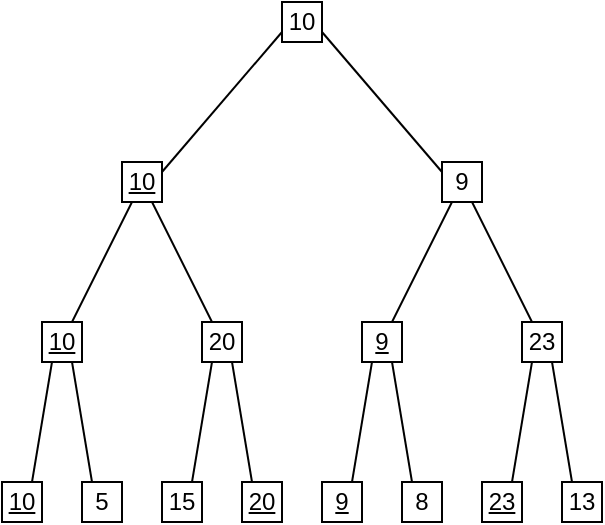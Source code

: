 <mxfile version="16.5.2" type="device"><diagram id="_yVxQxZ9vVd97eACBopI" name="Page-1"><mxGraphModel dx="776" dy="656" grid="1" gridSize="10" guides="1" tooltips="1" connect="1" arrows="1" fold="1" page="1" pageScale="1" pageWidth="350" pageHeight="300" math="0" shadow="0"><root><mxCell id="0"/><mxCell id="1" parent="0"/><mxCell id="4AvV-Oz3DdPhzsS3owsw-1" value="" style="group" parent="1" vertex="1" connectable="0"><mxGeometry x="10" y="250" width="20" height="20" as="geometry"/></mxCell><mxCell id="4AvV-Oz3DdPhzsS3owsw-2" value="" style="whiteSpace=wrap;html=1;aspect=fixed;" parent="4AvV-Oz3DdPhzsS3owsw-1" vertex="1"><mxGeometry width="20" height="20" as="geometry"/></mxCell><mxCell id="4AvV-Oz3DdPhzsS3owsw-3" value="&lt;u&gt;10&lt;/u&gt;" style="text;html=1;strokeColor=none;fillColor=none;align=center;verticalAlign=middle;whiteSpace=wrap;rounded=0;" parent="4AvV-Oz3DdPhzsS3owsw-1" vertex="1"><mxGeometry width="20" height="20" as="geometry"/></mxCell><mxCell id="4AvV-Oz3DdPhzsS3owsw-4" value="" style="group" parent="1" vertex="1" connectable="0"><mxGeometry x="50" y="250" width="20" height="20" as="geometry"/></mxCell><mxCell id="4AvV-Oz3DdPhzsS3owsw-5" value="" style="whiteSpace=wrap;html=1;aspect=fixed;" parent="4AvV-Oz3DdPhzsS3owsw-4" vertex="1"><mxGeometry width="20" height="20" as="geometry"/></mxCell><mxCell id="4AvV-Oz3DdPhzsS3owsw-6" value="5" style="text;html=1;strokeColor=none;fillColor=none;align=center;verticalAlign=middle;whiteSpace=wrap;rounded=0;" parent="4AvV-Oz3DdPhzsS3owsw-4" vertex="1"><mxGeometry width="20" height="20" as="geometry"/></mxCell><mxCell id="4AvV-Oz3DdPhzsS3owsw-7" value="" style="group" parent="1" vertex="1" connectable="0"><mxGeometry x="90" y="250" width="20" height="20" as="geometry"/></mxCell><mxCell id="4AvV-Oz3DdPhzsS3owsw-8" value="" style="whiteSpace=wrap;html=1;aspect=fixed;" parent="4AvV-Oz3DdPhzsS3owsw-7" vertex="1"><mxGeometry width="20" height="20" as="geometry"/></mxCell><mxCell id="4AvV-Oz3DdPhzsS3owsw-9" value="15" style="text;html=1;strokeColor=none;fillColor=none;align=center;verticalAlign=middle;whiteSpace=wrap;rounded=0;" parent="4AvV-Oz3DdPhzsS3owsw-7" vertex="1"><mxGeometry width="20" height="20" as="geometry"/></mxCell><mxCell id="4AvV-Oz3DdPhzsS3owsw-10" value="" style="group" parent="1" vertex="1" connectable="0"><mxGeometry x="130" y="250" width="20" height="20" as="geometry"/></mxCell><mxCell id="4AvV-Oz3DdPhzsS3owsw-11" value="" style="whiteSpace=wrap;html=1;aspect=fixed;" parent="4AvV-Oz3DdPhzsS3owsw-10" vertex="1"><mxGeometry width="20" height="20" as="geometry"/></mxCell><mxCell id="4AvV-Oz3DdPhzsS3owsw-12" value="&lt;u&gt;20&lt;/u&gt;" style="text;html=1;strokeColor=none;fillColor=none;align=center;verticalAlign=middle;whiteSpace=wrap;rounded=0;" parent="4AvV-Oz3DdPhzsS3owsw-10" vertex="1"><mxGeometry width="20" height="20" as="geometry"/></mxCell><mxCell id="4AvV-Oz3DdPhzsS3owsw-13" value="" style="group" parent="1" vertex="1" connectable="0"><mxGeometry x="170" y="250" width="20" height="20" as="geometry"/></mxCell><mxCell id="4AvV-Oz3DdPhzsS3owsw-14" value="" style="whiteSpace=wrap;html=1;aspect=fixed;" parent="4AvV-Oz3DdPhzsS3owsw-13" vertex="1"><mxGeometry width="20" height="20" as="geometry"/></mxCell><mxCell id="4AvV-Oz3DdPhzsS3owsw-15" value="&lt;u&gt;9&lt;/u&gt;" style="text;html=1;strokeColor=none;fillColor=none;align=center;verticalAlign=middle;whiteSpace=wrap;rounded=0;" parent="4AvV-Oz3DdPhzsS3owsw-13" vertex="1"><mxGeometry width="20" height="20" as="geometry"/></mxCell><mxCell id="4AvV-Oz3DdPhzsS3owsw-16" value="" style="group" parent="1" vertex="1" connectable="0"><mxGeometry x="210" y="250" width="20" height="20" as="geometry"/></mxCell><mxCell id="4AvV-Oz3DdPhzsS3owsw-17" value="" style="whiteSpace=wrap;html=1;aspect=fixed;" parent="4AvV-Oz3DdPhzsS3owsw-16" vertex="1"><mxGeometry width="20" height="20" as="geometry"/></mxCell><mxCell id="4AvV-Oz3DdPhzsS3owsw-18" value="8" style="text;html=1;strokeColor=none;fillColor=none;align=center;verticalAlign=middle;whiteSpace=wrap;rounded=0;" parent="4AvV-Oz3DdPhzsS3owsw-16" vertex="1"><mxGeometry width="20" height="20" as="geometry"/></mxCell><mxCell id="4AvV-Oz3DdPhzsS3owsw-19" value="" style="group" parent="1" vertex="1" connectable="0"><mxGeometry x="250" y="250" width="20" height="20" as="geometry"/></mxCell><mxCell id="4AvV-Oz3DdPhzsS3owsw-20" value="" style="whiteSpace=wrap;html=1;aspect=fixed;" parent="4AvV-Oz3DdPhzsS3owsw-19" vertex="1"><mxGeometry width="20" height="20" as="geometry"/></mxCell><mxCell id="4AvV-Oz3DdPhzsS3owsw-21" value="&lt;u&gt;23&lt;/u&gt;" style="text;html=1;strokeColor=none;fillColor=none;align=center;verticalAlign=middle;whiteSpace=wrap;rounded=0;" parent="4AvV-Oz3DdPhzsS3owsw-19" vertex="1"><mxGeometry width="20" height="20" as="geometry"/></mxCell><mxCell id="4AvV-Oz3DdPhzsS3owsw-22" value="" style="group" parent="1" vertex="1" connectable="0"><mxGeometry x="30" y="170" width="20" height="20" as="geometry"/></mxCell><mxCell id="4AvV-Oz3DdPhzsS3owsw-23" value="" style="whiteSpace=wrap;html=1;aspect=fixed;" parent="4AvV-Oz3DdPhzsS3owsw-22" vertex="1"><mxGeometry width="20" height="20" as="geometry"/></mxCell><mxCell id="4AvV-Oz3DdPhzsS3owsw-24" value="&lt;u&gt;10&lt;/u&gt;" style="text;html=1;strokeColor=none;fillColor=none;align=center;verticalAlign=middle;whiteSpace=wrap;rounded=0;" parent="4AvV-Oz3DdPhzsS3owsw-22" vertex="1"><mxGeometry width="20" height="20" as="geometry"/></mxCell><mxCell id="4AvV-Oz3DdPhzsS3owsw-25" value="" style="group" parent="1" vertex="1" connectable="0"><mxGeometry x="110" y="170" width="20" height="20" as="geometry"/></mxCell><mxCell id="4AvV-Oz3DdPhzsS3owsw-26" value="" style="whiteSpace=wrap;html=1;aspect=fixed;" parent="4AvV-Oz3DdPhzsS3owsw-25" vertex="1"><mxGeometry width="20" height="20" as="geometry"/></mxCell><mxCell id="4AvV-Oz3DdPhzsS3owsw-27" value="&lt;span style=&quot;white-space: pre&quot;&gt;20&lt;/span&gt;" style="text;html=1;strokeColor=none;fillColor=none;align=center;verticalAlign=middle;whiteSpace=wrap;rounded=0;" parent="4AvV-Oz3DdPhzsS3owsw-25" vertex="1"><mxGeometry width="20" height="20" as="geometry"/></mxCell><mxCell id="4AvV-Oz3DdPhzsS3owsw-28" value="" style="group" parent="1" vertex="1" connectable="0"><mxGeometry x="190" y="170" width="20" height="20" as="geometry"/></mxCell><mxCell id="4AvV-Oz3DdPhzsS3owsw-29" value="" style="whiteSpace=wrap;html=1;aspect=fixed;" parent="4AvV-Oz3DdPhzsS3owsw-28" vertex="1"><mxGeometry width="20" height="20" as="geometry"/></mxCell><mxCell id="4AvV-Oz3DdPhzsS3owsw-30" value="&lt;span style=&quot;white-space: pre&quot;&gt;&lt;u&gt;9&lt;/u&gt;&lt;/span&gt;" style="text;html=1;strokeColor=none;fillColor=none;align=center;verticalAlign=middle;whiteSpace=wrap;rounded=0;" parent="4AvV-Oz3DdPhzsS3owsw-28" vertex="1"><mxGeometry width="20" height="20" as="geometry"/></mxCell><mxCell id="4AvV-Oz3DdPhzsS3owsw-31" value="" style="group" parent="1" vertex="1" connectable="0"><mxGeometry x="270" y="170" width="20" height="20" as="geometry"/></mxCell><mxCell id="4AvV-Oz3DdPhzsS3owsw-32" value="" style="whiteSpace=wrap;html=1;aspect=fixed;" parent="4AvV-Oz3DdPhzsS3owsw-31" vertex="1"><mxGeometry width="20" height="20" as="geometry"/></mxCell><mxCell id="4AvV-Oz3DdPhzsS3owsw-33" value="&lt;span style=&quot;white-space: pre&quot;&gt;23&lt;/span&gt;" style="text;html=1;strokeColor=none;fillColor=none;align=center;verticalAlign=middle;whiteSpace=wrap;rounded=0;" parent="4AvV-Oz3DdPhzsS3owsw-31" vertex="1"><mxGeometry width="20" height="20" as="geometry"/></mxCell><mxCell id="4AvV-Oz3DdPhzsS3owsw-43" style="rounded=0;orthogonalLoop=1;jettySize=auto;html=1;exitX=0;exitY=0.75;exitDx=0;exitDy=0;entryX=1;entryY=0.25;entryDx=0;entryDy=0;endArrow=none;endFill=0;" parent="1" edge="1"><mxGeometry relative="1" as="geometry"><mxPoint x="150" y="25" as="sourcePoint"/><mxPoint x="90" y="95" as="targetPoint"/></mxGeometry></mxCell><mxCell id="4AvV-Oz3DdPhzsS3owsw-44" style="edgeStyle=none;rounded=0;orthogonalLoop=1;jettySize=auto;html=1;exitX=1;exitY=0.75;exitDx=0;exitDy=0;entryX=0;entryY=0.25;entryDx=0;entryDy=0;endArrow=none;endFill=0;" parent="1" edge="1"><mxGeometry relative="1" as="geometry"><mxPoint x="170" y="25" as="sourcePoint"/><mxPoint x="230" y="95" as="targetPoint"/></mxGeometry></mxCell><mxCell id="4AvV-Oz3DdPhzsS3owsw-45" style="edgeStyle=none;rounded=0;orthogonalLoop=1;jettySize=auto;html=1;exitX=0.25;exitY=1;exitDx=0;exitDy=0;entryX=0.75;entryY=0;entryDx=0;entryDy=0;endArrow=none;endFill=0;" parent="1" target="4AvV-Oz3DdPhzsS3owsw-24" edge="1"><mxGeometry relative="1" as="geometry"><mxPoint x="75" y="110" as="sourcePoint"/></mxGeometry></mxCell><mxCell id="4AvV-Oz3DdPhzsS3owsw-46" style="edgeStyle=none;rounded=0;orthogonalLoop=1;jettySize=auto;html=1;exitX=0.75;exitY=1;exitDx=0;exitDy=0;entryX=0.25;entryY=0;entryDx=0;entryDy=0;endArrow=none;endFill=0;" parent="1" target="4AvV-Oz3DdPhzsS3owsw-27" edge="1"><mxGeometry relative="1" as="geometry"><mxPoint x="85" y="110" as="sourcePoint"/></mxGeometry></mxCell><mxCell id="4AvV-Oz3DdPhzsS3owsw-47" style="edgeStyle=none;rounded=0;orthogonalLoop=1;jettySize=auto;html=1;exitX=0.25;exitY=1;exitDx=0;exitDy=0;entryX=0.75;entryY=0;entryDx=0;entryDy=0;endArrow=none;endFill=0;" parent="1" target="4AvV-Oz3DdPhzsS3owsw-30" edge="1"><mxGeometry relative="1" as="geometry"><mxPoint x="235" y="110" as="sourcePoint"/></mxGeometry></mxCell><mxCell id="4AvV-Oz3DdPhzsS3owsw-48" style="edgeStyle=none;rounded=0;orthogonalLoop=1;jettySize=auto;html=1;exitX=0.75;exitY=1;exitDx=0;exitDy=0;entryX=0.25;entryY=0;entryDx=0;entryDy=0;endArrow=none;endFill=0;" parent="1" target="4AvV-Oz3DdPhzsS3owsw-33" edge="1"><mxGeometry relative="1" as="geometry"><mxPoint x="245" y="110" as="sourcePoint"/></mxGeometry></mxCell><mxCell id="4AvV-Oz3DdPhzsS3owsw-49" style="edgeStyle=none;rounded=0;orthogonalLoop=1;jettySize=auto;html=1;exitX=0.25;exitY=1;exitDx=0;exitDy=0;entryX=0.75;entryY=0;entryDx=0;entryDy=0;endArrow=none;endFill=0;" parent="1" source="4AvV-Oz3DdPhzsS3owsw-24" target="4AvV-Oz3DdPhzsS3owsw-3" edge="1"><mxGeometry relative="1" as="geometry"/></mxCell><mxCell id="4AvV-Oz3DdPhzsS3owsw-50" style="edgeStyle=none;rounded=0;orthogonalLoop=1;jettySize=auto;html=1;exitX=0.75;exitY=1;exitDx=0;exitDy=0;entryX=0.25;entryY=0;entryDx=0;entryDy=0;endArrow=none;endFill=0;" parent="1" source="4AvV-Oz3DdPhzsS3owsw-24" target="4AvV-Oz3DdPhzsS3owsw-6" edge="1"><mxGeometry relative="1" as="geometry"/></mxCell><mxCell id="4AvV-Oz3DdPhzsS3owsw-51" style="edgeStyle=none;rounded=0;orthogonalLoop=1;jettySize=auto;html=1;exitX=0.25;exitY=1;exitDx=0;exitDy=0;entryX=0.75;entryY=0;entryDx=0;entryDy=0;endArrow=none;endFill=0;" parent="1" source="4AvV-Oz3DdPhzsS3owsw-27" target="4AvV-Oz3DdPhzsS3owsw-9" edge="1"><mxGeometry relative="1" as="geometry"/></mxCell><mxCell id="4AvV-Oz3DdPhzsS3owsw-52" style="edgeStyle=none;rounded=0;orthogonalLoop=1;jettySize=auto;html=1;exitX=0.75;exitY=1;exitDx=0;exitDy=0;entryX=0.25;entryY=0;entryDx=0;entryDy=0;endArrow=none;endFill=0;" parent="1" source="4AvV-Oz3DdPhzsS3owsw-27" target="4AvV-Oz3DdPhzsS3owsw-12" edge="1"><mxGeometry relative="1" as="geometry"/></mxCell><mxCell id="4AvV-Oz3DdPhzsS3owsw-53" style="edgeStyle=none;rounded=0;orthogonalLoop=1;jettySize=auto;html=1;exitX=0.25;exitY=1;exitDx=0;exitDy=0;entryX=0.75;entryY=0;entryDx=0;entryDy=0;endArrow=none;endFill=0;" parent="1" source="4AvV-Oz3DdPhzsS3owsw-30" target="4AvV-Oz3DdPhzsS3owsw-15" edge="1"><mxGeometry relative="1" as="geometry"/></mxCell><mxCell id="4AvV-Oz3DdPhzsS3owsw-54" style="edgeStyle=none;rounded=0;orthogonalLoop=1;jettySize=auto;html=1;exitX=0.75;exitY=1;exitDx=0;exitDy=0;entryX=0.25;entryY=0;entryDx=0;entryDy=0;endArrow=none;endFill=0;" parent="1" source="4AvV-Oz3DdPhzsS3owsw-30" target="4AvV-Oz3DdPhzsS3owsw-18" edge="1"><mxGeometry relative="1" as="geometry"/></mxCell><mxCell id="4AvV-Oz3DdPhzsS3owsw-55" style="edgeStyle=none;rounded=0;orthogonalLoop=1;jettySize=auto;html=1;exitX=0.25;exitY=1;exitDx=0;exitDy=0;entryX=0.75;entryY=0;entryDx=0;entryDy=0;endArrow=none;endFill=0;" parent="1" source="4AvV-Oz3DdPhzsS3owsw-33" target="4AvV-Oz3DdPhzsS3owsw-21" edge="1"><mxGeometry relative="1" as="geometry"/></mxCell><mxCell id="4AvV-Oz3DdPhzsS3owsw-56" value="" style="group" parent="1" vertex="1" connectable="0"><mxGeometry x="290" y="250" width="20" height="20" as="geometry"/></mxCell><mxCell id="4AvV-Oz3DdPhzsS3owsw-57" value="" style="whiteSpace=wrap;html=1;aspect=fixed;" parent="4AvV-Oz3DdPhzsS3owsw-56" vertex="1"><mxGeometry width="20" height="20" as="geometry"/></mxCell><mxCell id="4AvV-Oz3DdPhzsS3owsw-58" value="13" style="text;html=1;strokeColor=none;fillColor=none;align=center;verticalAlign=middle;whiteSpace=wrap;rounded=0;" parent="4AvV-Oz3DdPhzsS3owsw-56" vertex="1"><mxGeometry width="20" height="20" as="geometry"/></mxCell><mxCell id="4AvV-Oz3DdPhzsS3owsw-59" style="rounded=0;orthogonalLoop=1;jettySize=auto;html=1;exitX=0.75;exitY=1;exitDx=0;exitDy=0;entryX=0.25;entryY=0;entryDx=0;entryDy=0;endArrow=none;endFill=0;" parent="1" source="4AvV-Oz3DdPhzsS3owsw-33" target="4AvV-Oz3DdPhzsS3owsw-58" edge="1"><mxGeometry relative="1" as="geometry"/></mxCell><mxCell id="4AvV-Oz3DdPhzsS3owsw-35" value="" style="whiteSpace=wrap;html=1;aspect=fixed;" parent="1" vertex="1"><mxGeometry x="70" y="90" width="20" height="20" as="geometry"/></mxCell><mxCell id="4AvV-Oz3DdPhzsS3owsw-38" value="" style="whiteSpace=wrap;html=1;aspect=fixed;" parent="1" vertex="1"><mxGeometry x="230" y="90" width="20" height="20" as="geometry"/></mxCell><mxCell id="4AvV-Oz3DdPhzsS3owsw-41" value="" style="whiteSpace=wrap;html=1;aspect=fixed;" parent="1" vertex="1"><mxGeometry x="150" y="10" width="20" height="20" as="geometry"/></mxCell><mxCell id="8NWQb792jnx8bZIOUyQt-7" value="&lt;span style=&quot;white-space: pre&quot;&gt;9&lt;/span&gt;" style="text;html=1;strokeColor=none;fillColor=none;align=center;verticalAlign=middle;whiteSpace=wrap;rounded=0;" parent="1" vertex="1"><mxGeometry x="230" y="90" width="20" height="20" as="geometry"/></mxCell><mxCell id="8NWQb792jnx8bZIOUyQt-6" value="&lt;u&gt;10&lt;/u&gt;" style="text;html=1;strokeColor=none;fillColor=none;align=center;verticalAlign=middle;whiteSpace=wrap;rounded=0;" parent="1" vertex="1"><mxGeometry x="70" y="90" width="20" height="20" as="geometry"/></mxCell><mxCell id="lxWkkZT0AIUOCoUo9G3u-1" value="10" style="text;html=1;strokeColor=none;fillColor=none;align=center;verticalAlign=middle;whiteSpace=wrap;rounded=0;" parent="1" vertex="1"><mxGeometry x="150" y="10" width="20" height="20" as="geometry"/></mxCell></root></mxGraphModel></diagram></mxfile>